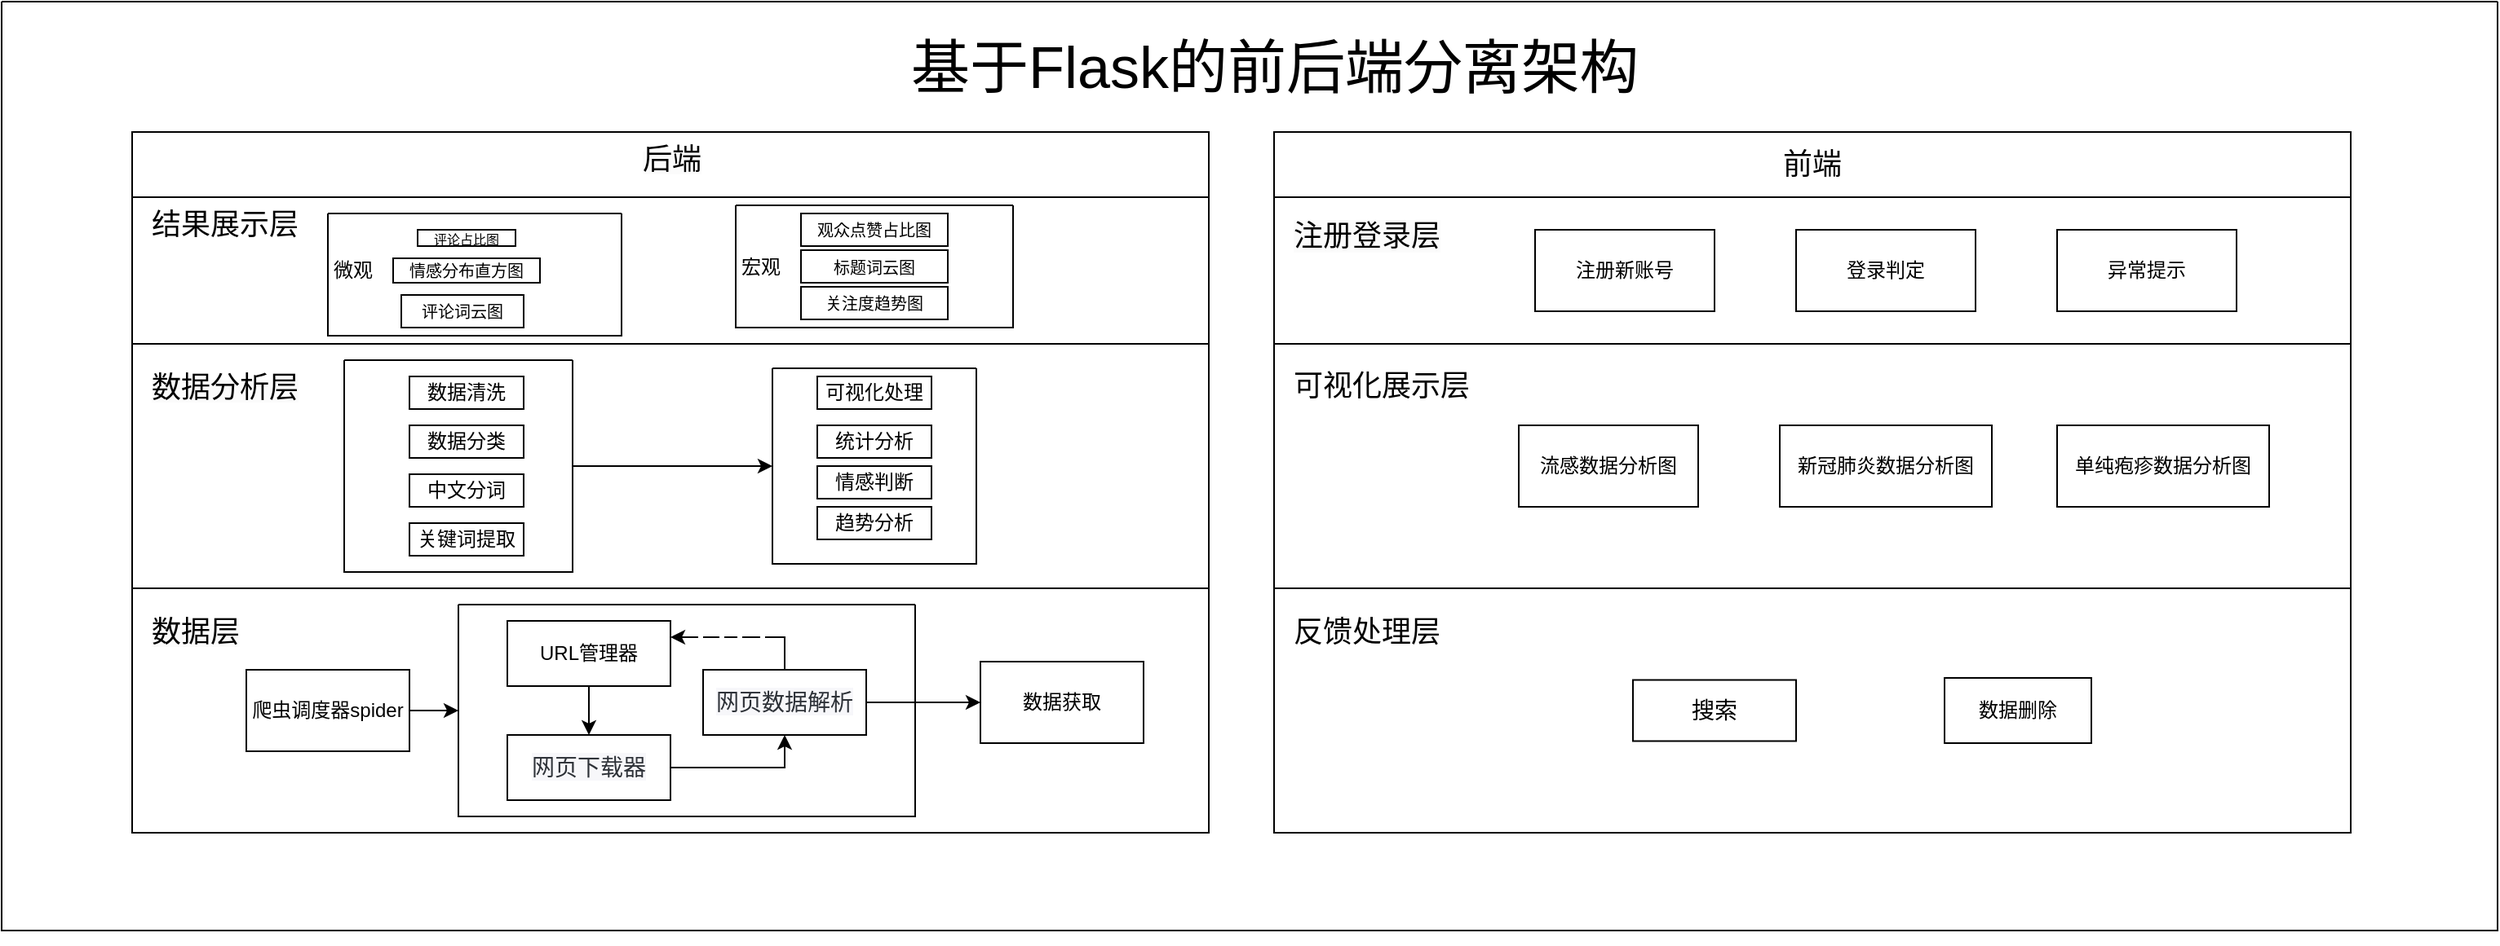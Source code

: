 <mxfile version="24.2.2" type="github" pages="2">
  <diagram id="prtHgNgQTEPvFCAcTncT" name="Page-1">
    <mxGraphModel dx="2427" dy="960" grid="1" gridSize="10" guides="1" tooltips="1" connect="1" arrows="1" fold="1" page="1" pageScale="1" pageWidth="827" pageHeight="1169" math="0" shadow="0">
      <root>
        <mxCell id="0" />
        <mxCell id="1" parent="0" />
        <mxCell id="906hW7KmR7PjZ_wDBqUE-54" value="" style="rounded=0;whiteSpace=wrap;html=1;" vertex="1" parent="1">
          <mxGeometry x="40" y="110" width="660" height="430" as="geometry" />
        </mxCell>
        <mxCell id="906hW7KmR7PjZ_wDBqUE-55" value="" style="rounded=0;whiteSpace=wrap;html=1;" vertex="1" parent="1">
          <mxGeometry x="40" y="110" width="660" height="130" as="geometry" />
        </mxCell>
        <mxCell id="906hW7KmR7PjZ_wDBqUE-61" value="" style="rounded=0;whiteSpace=wrap;html=1;" vertex="1" parent="1">
          <mxGeometry x="740" y="110" width="660" height="430" as="geometry" />
        </mxCell>
        <mxCell id="906hW7KmR7PjZ_wDBqUE-62" value="" style="rounded=0;whiteSpace=wrap;html=1;" vertex="1" parent="1">
          <mxGeometry x="740" y="110" width="660" height="130" as="geometry" />
        </mxCell>
        <mxCell id="906hW7KmR7PjZ_wDBqUE-63" value="" style="rounded=0;whiteSpace=wrap;html=1;" vertex="1" parent="1">
          <mxGeometry x="740" y="390" width="660" height="150" as="geometry" />
        </mxCell>
        <mxCell id="906hW7KmR7PjZ_wDBqUE-76" value="&lt;span style=&quot;color: rgb(0, 0, 0); font-family: Helvetica; font-style: normal; font-variant-ligatures: normal; font-variant-caps: normal; font-weight: 400; letter-spacing: normal; orphans: 2; text-align: center; text-indent: 0px; text-transform: none; widows: 2; word-spacing: 0px; -webkit-text-stroke-width: 0px; white-space: normal; background-color: rgb(251, 251, 251); text-decoration-thickness: initial; text-decoration-style: initial; text-decoration-color: initial; float: none; display: inline !important;&quot;&gt;&lt;font style=&quot;font-size: 18px;&quot;&gt;后端&lt;/font&gt;&lt;/span&gt;" style="text;whiteSpace=wrap;html=1;" vertex="1" parent="1">
          <mxGeometry x="351" y="110" width="126" height="40" as="geometry" />
        </mxCell>
        <mxCell id="906hW7KmR7PjZ_wDBqUE-95" value="&lt;span style=&quot;color: rgb(0, 0, 0); font-family: Helvetica; font-style: normal; font-variant-ligatures: normal; font-variant-caps: normal; font-weight: 400; letter-spacing: normal; orphans: 2; text-align: center; text-indent: 0px; text-transform: none; widows: 2; word-spacing: 0px; -webkit-text-stroke-width: 0px; white-space: normal; background-color: rgb(251, 251, 251); text-decoration-thickness: initial; text-decoration-style: initial; text-decoration-color: initial; float: none; display: inline !important;&quot;&gt;&lt;font style=&quot;font-size: 18px;&quot;&gt;数据分析层&lt;/font&gt;&lt;/span&gt;" style="text;whiteSpace=wrap;html=1;" vertex="1" parent="1">
          <mxGeometry x="50" y="250" width="100" height="40" as="geometry" />
        </mxCell>
        <mxCell id="906hW7KmR7PjZ_wDBqUE-66" value="" style="swimlane;startSize=0;" vertex="1" parent="1">
          <mxGeometry x="-40" y="30" width="1530" height="570" as="geometry" />
        </mxCell>
        <mxCell id="906hW7KmR7PjZ_wDBqUE-68" value="&lt;font style=&quot;font-size: 36px;&quot;&gt;基于Flask的前后端分离架构&lt;/font&gt;" style="text;html=1;align=center;verticalAlign=middle;resizable=0;points=[];autosize=1;strokeColor=none;fillColor=none;" vertex="1" parent="906hW7KmR7PjZ_wDBqUE-66">
          <mxGeometry x="545" y="10" width="470" height="60" as="geometry" />
        </mxCell>
        <mxCell id="906hW7KmR7PjZ_wDBqUE-71" value="数据层" style="rounded=0;whiteSpace=wrap;html=1;" vertex="1" parent="906hW7KmR7PjZ_wDBqUE-66">
          <mxGeometry x="80" y="360" width="80" height="30" as="geometry" />
        </mxCell>
        <mxCell id="906hW7KmR7PjZ_wDBqUE-56" value="" style="rounded=0;whiteSpace=wrap;html=1;" vertex="1" parent="906hW7KmR7PjZ_wDBqUE-66">
          <mxGeometry x="80" y="360" width="660" height="150" as="geometry" />
        </mxCell>
        <mxCell id="906hW7KmR7PjZ_wDBqUE-72" value="&lt;span style=&quot;color: rgb(0, 0, 0); font-family: Helvetica; font-style: normal; font-variant-ligatures: normal; font-variant-caps: normal; font-weight: 400; letter-spacing: normal; orphans: 2; text-align: center; text-indent: 0px; text-transform: none; widows: 2; word-spacing: 0px; -webkit-text-stroke-width: 0px; white-space: normal; background-color: rgb(251, 251, 251); text-decoration-thickness: initial; text-decoration-style: initial; text-decoration-color: initial; float: none; display: inline !important;&quot;&gt;&lt;font style=&quot;font-size: 18px;&quot;&gt;数据层&lt;/font&gt;&lt;/span&gt;" style="text;whiteSpace=wrap;html=1;" vertex="1" parent="906hW7KmR7PjZ_wDBqUE-66">
          <mxGeometry x="90" y="370" width="70" height="40" as="geometry" />
        </mxCell>
        <mxCell id="906hW7KmR7PjZ_wDBqUE-83" style="edgeStyle=orthogonalEdgeStyle;rounded=0;orthogonalLoop=1;jettySize=auto;html=1;entryX=0;entryY=0.5;entryDx=0;entryDy=0;" edge="1" parent="906hW7KmR7PjZ_wDBqUE-66" source="906hW7KmR7PjZ_wDBqUE-74" target="906hW7KmR7PjZ_wDBqUE-81">
          <mxGeometry relative="1" as="geometry" />
        </mxCell>
        <mxCell id="906hW7KmR7PjZ_wDBqUE-74" value="爬虫调度器spider" style="rounded=0;whiteSpace=wrap;html=1;" vertex="1" parent="906hW7KmR7PjZ_wDBqUE-66">
          <mxGeometry x="150" y="410" width="100" height="50" as="geometry" />
        </mxCell>
        <mxCell id="906hW7KmR7PjZ_wDBqUE-75" value="" style="rounded=0;whiteSpace=wrap;html=1;" vertex="1" parent="906hW7KmR7PjZ_wDBqUE-66">
          <mxGeometry x="80" y="120" width="660" height="90" as="geometry" />
        </mxCell>
        <mxCell id="906hW7KmR7PjZ_wDBqUE-86" style="edgeStyle=orthogonalEdgeStyle;rounded=0;orthogonalLoop=1;jettySize=auto;html=1;exitX=0.5;exitY=1;exitDx=0;exitDy=0;entryX=0.5;entryY=0;entryDx=0;entryDy=0;" edge="1" parent="906hW7KmR7PjZ_wDBqUE-66" source="906hW7KmR7PjZ_wDBqUE-77" target="906hW7KmR7PjZ_wDBqUE-78">
          <mxGeometry relative="1" as="geometry" />
        </mxCell>
        <mxCell id="906hW7KmR7PjZ_wDBqUE-87" style="edgeStyle=orthogonalEdgeStyle;rounded=0;orthogonalLoop=1;jettySize=auto;html=1;exitX=1;exitY=0.5;exitDx=0;exitDy=0;entryX=0.5;entryY=1;entryDx=0;entryDy=0;" edge="1" parent="906hW7KmR7PjZ_wDBqUE-66" source="906hW7KmR7PjZ_wDBqUE-78" target="906hW7KmR7PjZ_wDBqUE-79">
          <mxGeometry relative="1" as="geometry" />
        </mxCell>
        <mxCell id="906hW7KmR7PjZ_wDBqUE-78" value="&lt;span style=&quot;--tw-border-spacing-x: 0; --tw-border-spacing-y: 0; --tw-translate-x: 0; --tw-translate-y: 0; --tw-rotate: 0; --tw-skew-x: 0; --tw-skew-y: 0; --tw-scale-x: 1; --tw-scale-y: 1; --tw-pan-x: ; --tw-pan-y: ; --tw-pinch-zoom: ; --tw-scroll-snap-strictness: proximity; --tw-gradient-from-position: ; --tw-gradient-via-position: ; --tw-gradient-to-position: ; --tw-ordinal: ; --tw-slashed-zero: ; --tw-numeric-figure: ; --tw-numeric-spacing: ; --tw-numeric-fraction: ; --tw-ring-inset: ; --tw-ring-offset-width: 0px; --tw-ring-offset-color: #fff; --tw-ring-color: rgba(59,130,246,.5); --tw-ring-offset-shadow: 0 0 #0000; --tw-ring-shadow: 0 0 #0000; --tw-shadow: 0 0 #0000; --tw-shadow-colored: 0 0 #0000; --tw-blur: ; --tw-brightness: ; --tw-contrast: ; --tw-grayscale: ; --tw-hue-rotate: ; --tw-invert: ; --tw-saturate: ; --tw-sepia: ; --tw-drop-shadow: ; --tw-backdrop-blur: ; --tw-backdrop-brightness: ; --tw-backdrop-contrast: ; --tw-backdrop-grayscale: ; --tw-backdrop-hue-rotate: ; --tw-backdrop-invert: ; --tw-backdrop-opacity: ; --tw-backdrop-saturate: ; --tw-backdrop-sepia: ; -webkit-font-smoothing: antialiased; box-sizing: border-box; color: rgb(46, 50, 56); font-family: &amp;quot;SF Pro Display&amp;quot;, -apple-system, BlinkMacSystemFont, &amp;quot;Segoe UI&amp;quot;, &amp;quot;PingFang SC&amp;quot;, &amp;quot;Hiragino Sans GB&amp;quot;, &amp;quot;Microsoft YaHei&amp;quot;, &amp;quot;Helvetica Neue&amp;quot;, Helvetica, Arial, sans-serif; font-size: 14px; text-align: left; background-color: rgb(247, 247, 250);&quot;&gt;网页下载器&lt;/span&gt;" style="rounded=0;whiteSpace=wrap;html=1;" vertex="1" parent="906hW7KmR7PjZ_wDBqUE-66">
          <mxGeometry x="310" y="450" width="100" height="40" as="geometry" />
        </mxCell>
        <mxCell id="906hW7KmR7PjZ_wDBqUE-88" style="rounded=0;orthogonalLoop=1;jettySize=auto;html=1;exitX=0.5;exitY=0;exitDx=0;exitDy=0;entryX=1;entryY=0.25;entryDx=0;entryDy=0;edgeStyle=orthogonalEdgeStyle;" edge="1" parent="906hW7KmR7PjZ_wDBqUE-66" source="906hW7KmR7PjZ_wDBqUE-79" target="906hW7KmR7PjZ_wDBqUE-77">
          <mxGeometry relative="1" as="geometry" />
        </mxCell>
        <mxCell id="906hW7KmR7PjZ_wDBqUE-238" value="&amp;nbsp;" style="edgeLabel;html=1;align=center;verticalAlign=middle;resizable=0;points=[];" vertex="1" connectable="0" parent="906hW7KmR7PjZ_wDBqUE-88">
          <mxGeometry x="0.604" y="-2" relative="1" as="geometry">
            <mxPoint as="offset" />
          </mxGeometry>
        </mxCell>
        <mxCell id="906hW7KmR7PjZ_wDBqUE-239" value="&amp;nbsp;" style="edgeLabel;html=1;align=center;verticalAlign=middle;resizable=0;points=[];" vertex="1" connectable="0" parent="906hW7KmR7PjZ_wDBqUE-88">
          <mxGeometry x="0.074" y="3" relative="1" as="geometry">
            <mxPoint as="offset" />
          </mxGeometry>
        </mxCell>
        <mxCell id="906hW7KmR7PjZ_wDBqUE-240" value="&amp;nbsp;" style="edgeLabel;html=1;align=center;verticalAlign=middle;resizable=0;points=[];" vertex="1" connectable="0" parent="906hW7KmR7PjZ_wDBqUE-88">
          <mxGeometry x="-0.234" y="1" relative="1" as="geometry">
            <mxPoint as="offset" />
          </mxGeometry>
        </mxCell>
        <mxCell id="906hW7KmR7PjZ_wDBqUE-241" value="&amp;nbsp;" style="edgeLabel;html=1;align=center;verticalAlign=middle;resizable=0;points=[];" vertex="1" connectable="0" parent="906hW7KmR7PjZ_wDBqUE-88">
          <mxGeometry x="0.314" y="-2" relative="1" as="geometry">
            <mxPoint as="offset" />
          </mxGeometry>
        </mxCell>
        <mxCell id="906hW7KmR7PjZ_wDBqUE-79" value="&lt;span style=&quot;--tw-border-spacing-x: 0; --tw-border-spacing-y: 0; --tw-translate-x: 0; --tw-translate-y: 0; --tw-rotate: 0; --tw-skew-x: 0; --tw-skew-y: 0; --tw-scale-x: 1; --tw-scale-y: 1; --tw-pan-x: ; --tw-pan-y: ; --tw-pinch-zoom: ; --tw-scroll-snap-strictness: proximity; --tw-gradient-from-position: ; --tw-gradient-via-position: ; --tw-gradient-to-position: ; --tw-ordinal: ; --tw-slashed-zero: ; --tw-numeric-figure: ; --tw-numeric-spacing: ; --tw-numeric-fraction: ; --tw-ring-inset: ; --tw-ring-offset-width: 0px; --tw-ring-offset-color: #fff; --tw-ring-color: rgba(59,130,246,.5); --tw-ring-offset-shadow: 0 0 #0000; --tw-ring-shadow: 0 0 #0000; --tw-shadow: 0 0 #0000; --tw-shadow-colored: 0 0 #0000; --tw-blur: ; --tw-brightness: ; --tw-contrast: ; --tw-grayscale: ; --tw-hue-rotate: ; --tw-invert: ; --tw-saturate: ; --tw-sepia: ; --tw-drop-shadow: ; --tw-backdrop-blur: ; --tw-backdrop-brightness: ; --tw-backdrop-contrast: ; --tw-backdrop-grayscale: ; --tw-backdrop-hue-rotate: ; --tw-backdrop-invert: ; --tw-backdrop-opacity: ; --tw-backdrop-saturate: ; --tw-backdrop-sepia: ; -webkit-font-smoothing: antialiased; box-sizing: border-box; color: rgb(46, 50, 56); font-family: &amp;quot;SF Pro Display&amp;quot;, -apple-system, BlinkMacSystemFont, &amp;quot;Segoe UI&amp;quot;, &amp;quot;PingFang SC&amp;quot;, &amp;quot;Hiragino Sans GB&amp;quot;, &amp;quot;Microsoft YaHei&amp;quot;, &amp;quot;Helvetica Neue&amp;quot;, Helvetica, Arial, sans-serif; font-size: 14px; text-align: left; background-color: rgb(247, 247, 250);&quot;&gt;网页数据解析&lt;/span&gt;" style="rounded=0;whiteSpace=wrap;html=1;" vertex="1" parent="906hW7KmR7PjZ_wDBqUE-66">
          <mxGeometry x="430" y="410" width="100" height="40" as="geometry" />
        </mxCell>
        <mxCell id="906hW7KmR7PjZ_wDBqUE-84" style="edgeStyle=orthogonalEdgeStyle;rounded=0;orthogonalLoop=1;jettySize=auto;html=1;exitX=1;exitY=0.5;exitDx=0;exitDy=0;" edge="1" parent="906hW7KmR7PjZ_wDBqUE-66" source="906hW7KmR7PjZ_wDBqUE-79" target="906hW7KmR7PjZ_wDBqUE-82">
          <mxGeometry relative="1" as="geometry" />
        </mxCell>
        <mxCell id="906hW7KmR7PjZ_wDBqUE-81" value="" style="swimlane;startSize=0;" vertex="1" parent="906hW7KmR7PjZ_wDBqUE-66">
          <mxGeometry x="280" y="370" width="280" height="130" as="geometry" />
        </mxCell>
        <mxCell id="906hW7KmR7PjZ_wDBqUE-77" value="URL管理器" style="rounded=0;whiteSpace=wrap;html=1;" vertex="1" parent="906hW7KmR7PjZ_wDBqUE-81">
          <mxGeometry x="30" y="10" width="100" height="40" as="geometry" />
        </mxCell>
        <mxCell id="906hW7KmR7PjZ_wDBqUE-82" value="数据获取" style="rounded=0;whiteSpace=wrap;html=1;" vertex="1" parent="906hW7KmR7PjZ_wDBqUE-66">
          <mxGeometry x="600" y="405" width="100" height="50" as="geometry" />
        </mxCell>
        <mxCell id="906hW7KmR7PjZ_wDBqUE-107" value="数据分类" style="rounded=0;whiteSpace=wrap;html=1;" vertex="1" parent="906hW7KmR7PjZ_wDBqUE-66">
          <mxGeometry x="250" y="260" width="70" height="20" as="geometry" />
        </mxCell>
        <mxCell id="906hW7KmR7PjZ_wDBqUE-102" value="数据清洗" style="rounded=0;whiteSpace=wrap;html=1;" vertex="1" parent="906hW7KmR7PjZ_wDBqUE-66">
          <mxGeometry x="250" y="230" width="70" height="20" as="geometry" />
        </mxCell>
        <mxCell id="906hW7KmR7PjZ_wDBqUE-109" value="关键词提取" style="rounded=0;whiteSpace=wrap;html=1;" vertex="1" parent="906hW7KmR7PjZ_wDBqUE-66">
          <mxGeometry x="250" y="320" width="70" height="20" as="geometry" />
        </mxCell>
        <mxCell id="906hW7KmR7PjZ_wDBqUE-108" value="中文分词" style="rounded=0;whiteSpace=wrap;html=1;" vertex="1" parent="906hW7KmR7PjZ_wDBqUE-66">
          <mxGeometry x="250" y="290" width="70" height="20" as="geometry" />
        </mxCell>
        <mxCell id="906hW7KmR7PjZ_wDBqUE-122" value="&lt;div style=&quot;text-align: center;&quot;&gt;&lt;span style=&quot;font-size: 18px;&quot;&gt;结果展示层&lt;/span&gt;&lt;/div&gt;" style="text;whiteSpace=wrap;html=1;" vertex="1" parent="906hW7KmR7PjZ_wDBqUE-66">
          <mxGeometry x="90" y="120" width="100" height="40" as="geometry" />
        </mxCell>
        <mxCell id="906hW7KmR7PjZ_wDBqUE-127" value="&lt;span style=&quot;font-size: 10px;&quot;&gt;观众点赞占比图&lt;/span&gt;" style="rounded=0;whiteSpace=wrap;html=1;" vertex="1" parent="906hW7KmR7PjZ_wDBqUE-66">
          <mxGeometry x="490" y="130" width="90" height="20" as="geometry" />
        </mxCell>
        <mxCell id="906hW7KmR7PjZ_wDBqUE-128" value="&lt;span style=&quot;font-size: 10px;&quot;&gt;标题词云图&lt;/span&gt;" style="rounded=0;whiteSpace=wrap;html=1;" vertex="1" parent="906hW7KmR7PjZ_wDBqUE-66">
          <mxGeometry x="490" y="152.5" width="90" height="20" as="geometry" />
        </mxCell>
        <mxCell id="906hW7KmR7PjZ_wDBqUE-183" value="&lt;span style=&quot;font-size: 10px;&quot;&gt;关注度趋势图&lt;/span&gt;" style="rounded=0;whiteSpace=wrap;html=1;" vertex="1" parent="906hW7KmR7PjZ_wDBqUE-66">
          <mxGeometry x="490" y="175" width="90" height="20" as="geometry" />
        </mxCell>
        <mxCell id="906hW7KmR7PjZ_wDBqUE-184" value="" style="swimlane;startSize=0;" vertex="1" parent="906hW7KmR7PjZ_wDBqUE-66">
          <mxGeometry x="200" y="130" width="180" height="75" as="geometry">
            <mxRectangle x="200" y="130" width="50" height="40" as="alternateBounds" />
          </mxGeometry>
        </mxCell>
        <mxCell id="906hW7KmR7PjZ_wDBqUE-125" value="&lt;font style=&quot;font-size: 10px;&quot;&gt;情感分布直方图&lt;/font&gt;" style="rounded=0;whiteSpace=wrap;html=1;" vertex="1" parent="906hW7KmR7PjZ_wDBqUE-184">
          <mxGeometry x="40" y="27.5" width="90" height="15" as="geometry" />
        </mxCell>
        <mxCell id="906hW7KmR7PjZ_wDBqUE-210" value="微观" style="text;html=1;align=center;verticalAlign=middle;resizable=0;points=[];autosize=1;strokeColor=none;fillColor=none;" vertex="1" parent="906hW7KmR7PjZ_wDBqUE-184">
          <mxGeometry x="-10" y="20" width="50" height="30" as="geometry" />
        </mxCell>
        <mxCell id="906hW7KmR7PjZ_wDBqUE-126" value="&lt;span style=&quot;font-size: 10px;&quot;&gt;评论词云图&lt;/span&gt;" style="rounded=0;whiteSpace=wrap;html=1;" vertex="1" parent="906hW7KmR7PjZ_wDBqUE-184">
          <mxGeometry x="45" y="50" width="75" height="20" as="geometry" />
        </mxCell>
        <mxCell id="906hW7KmR7PjZ_wDBqUE-123" value="&lt;font style=&quot;font-size: 8px;&quot;&gt;评论占比图&lt;/font&gt;" style="rounded=0;whiteSpace=wrap;html=1;" vertex="1" parent="906hW7KmR7PjZ_wDBqUE-184">
          <mxGeometry x="55" y="10" width="60" height="10" as="geometry" />
        </mxCell>
        <mxCell id="906hW7KmR7PjZ_wDBqUE-202" value="" style="swimlane;startSize=0;" vertex="1" parent="906hW7KmR7PjZ_wDBqUE-66">
          <mxGeometry x="450" y="125" width="170" height="75" as="geometry">
            <mxRectangle x="200" y="130" width="50" height="40" as="alternateBounds" />
          </mxGeometry>
        </mxCell>
        <mxCell id="906hW7KmR7PjZ_wDBqUE-211" value="宏观" style="text;html=1;align=center;verticalAlign=middle;resizable=0;points=[];autosize=1;strokeColor=none;fillColor=none;" vertex="1" parent="906hW7KmR7PjZ_wDBqUE-202">
          <mxGeometry x="-10" y="22.5" width="50" height="30" as="geometry" />
        </mxCell>
        <mxCell id="906hW7KmR7PjZ_wDBqUE-219" value="登录判定" style="rounded=0;whiteSpace=wrap;html=1;" vertex="1" parent="906hW7KmR7PjZ_wDBqUE-66">
          <mxGeometry x="1100" y="140" width="110" height="50" as="geometry" />
        </mxCell>
        <mxCell id="906hW7KmR7PjZ_wDBqUE-229" value="数据删除" style="rounded=0;whiteSpace=wrap;html=1;" vertex="1" parent="906hW7KmR7PjZ_wDBqUE-66">
          <mxGeometry x="1191" y="415" width="90" height="40" as="geometry" />
        </mxCell>
        <mxCell id="906hW7KmR7PjZ_wDBqUE-225" value="新冠肺炎数据分析图" style="rounded=0;whiteSpace=wrap;html=1;" vertex="1" parent="906hW7KmR7PjZ_wDBqUE-66">
          <mxGeometry x="1090" y="260" width="130" height="50" as="geometry" />
        </mxCell>
        <mxCell id="906hW7KmR7PjZ_wDBqUE-223" value="&lt;br style=&quot;text-align: center;&quot;&gt;&lt;span style=&quot;text-align: center; font-size: 18px;&quot;&gt;可视化展示层&lt;/span&gt;" style="text;whiteSpace=wrap;html=1;" vertex="1" parent="906hW7KmR7PjZ_wDBqUE-66">
          <mxGeometry x="790" y="205" width="120" height="60" as="geometry" />
        </mxCell>
        <mxCell id="906hW7KmR7PjZ_wDBqUE-213" value="&lt;br style=&quot;forced-color-adjust: none; color: rgb(0, 0, 0); font-family: Helvetica; font-size: 12px; font-style: normal; font-variant-ligatures: normal; font-variant-caps: normal; font-weight: 400; letter-spacing: normal; orphans: 2; text-align: center; text-indent: 0px; text-transform: none; widows: 2; word-spacing: 0px; -webkit-text-stroke-width: 0px; white-space: normal; background-color: rgb(251, 251, 251); text-decoration-thickness: initial; text-decoration-style: initial; text-decoration-color: initial;&quot;&gt;&lt;span style=&quot;forced-color-adjust: none; color: rgb(0, 0, 0); font-family: Helvetica; font-style: normal; font-variant-ligatures: normal; font-variant-caps: normal; font-weight: 400; letter-spacing: normal; orphans: 2; text-align: center; text-indent: 0px; text-transform: none; widows: 2; word-spacing: 0px; -webkit-text-stroke-width: 0px; white-space: normal; text-decoration-thickness: initial; text-decoration-style: initial; text-decoration-color: initial; font-size: 18px; background-color: rgb(251, 251, 251); float: none; display: inline !important;&quot;&gt;注册登录层&lt;/span&gt;" style="text;whiteSpace=wrap;html=1;" vertex="1" parent="906hW7KmR7PjZ_wDBqUE-66">
          <mxGeometry x="790" y="112.5" width="120" height="60" as="geometry" />
        </mxCell>
        <mxCell id="906hW7KmR7PjZ_wDBqUE-121" style="edgeStyle=orthogonalEdgeStyle;rounded=0;orthogonalLoop=1;jettySize=auto;html=1;entryX=0;entryY=0.5;entryDx=0;entryDy=0;" edge="1" parent="1" source="906hW7KmR7PjZ_wDBqUE-111" target="906hW7KmR7PjZ_wDBqUE-120">
          <mxGeometry relative="1" as="geometry">
            <Array as="points">
              <mxPoint x="425" y="315" />
            </Array>
          </mxGeometry>
        </mxCell>
        <mxCell id="906hW7KmR7PjZ_wDBqUE-111" value="" style="swimlane;startSize=0;" vertex="1" parent="1">
          <mxGeometry x="170" y="250" width="140" height="130" as="geometry" />
        </mxCell>
        <mxCell id="906hW7KmR7PjZ_wDBqUE-112" value="可视化处理" style="rounded=0;whiteSpace=wrap;html=1;" vertex="1" parent="1">
          <mxGeometry x="460" y="260" width="70" height="20" as="geometry" />
        </mxCell>
        <mxCell id="906hW7KmR7PjZ_wDBqUE-113" value="统计分析" style="rounded=0;whiteSpace=wrap;html=1;" vertex="1" parent="1">
          <mxGeometry x="460" y="290" width="70" height="20" as="geometry" />
        </mxCell>
        <mxCell id="906hW7KmR7PjZ_wDBqUE-115" value="趋势分析" style="rounded=0;whiteSpace=wrap;html=1;" vertex="1" parent="1">
          <mxGeometry x="460" y="340" width="70" height="20" as="geometry" />
        </mxCell>
        <mxCell id="906hW7KmR7PjZ_wDBqUE-120" value="" style="swimlane;startSize=0;" vertex="1" parent="1">
          <mxGeometry x="432.5" y="255" width="125" height="120" as="geometry" />
        </mxCell>
        <mxCell id="906hW7KmR7PjZ_wDBqUE-114" value="情感判断" style="rounded=0;whiteSpace=wrap;html=1;" vertex="1" parent="906hW7KmR7PjZ_wDBqUE-120">
          <mxGeometry x="27.5" y="60" width="70" height="20" as="geometry" />
        </mxCell>
        <mxCell id="906hW7KmR7PjZ_wDBqUE-212" value="&lt;font style=&quot;font-size: 18px;&quot;&gt;前端&lt;/font&gt;" style="rounded=0;whiteSpace=wrap;html=1;" vertex="1" parent="1">
          <mxGeometry x="740" y="110" width="660" height="40" as="geometry" />
        </mxCell>
        <mxCell id="906hW7KmR7PjZ_wDBqUE-218" value="注册新账号" style="rounded=0;whiteSpace=wrap;html=1;" vertex="1" parent="1">
          <mxGeometry x="900" y="170" width="110" height="50" as="geometry" />
        </mxCell>
        <mxCell id="906hW7KmR7PjZ_wDBqUE-221" value="异常提示" style="rounded=0;whiteSpace=wrap;html=1;" vertex="1" parent="1">
          <mxGeometry x="1220" y="170" width="110" height="50" as="geometry" />
        </mxCell>
        <mxCell id="906hW7KmR7PjZ_wDBqUE-222" value="&lt;font style=&quot;font-size: 18px;&quot;&gt;反馈处理层&lt;/font&gt;" style="text;whiteSpace=wrap;html=1;" vertex="1" parent="1">
          <mxGeometry x="750" y="400" width="120" height="60" as="geometry" />
        </mxCell>
        <mxCell id="906hW7KmR7PjZ_wDBqUE-224" value="流感数据分析图" style="rounded=0;whiteSpace=wrap;html=1;" vertex="1" parent="1">
          <mxGeometry x="890" y="290" width="110" height="50" as="geometry" />
        </mxCell>
        <mxCell id="906hW7KmR7PjZ_wDBqUE-226" value="单纯疱疹数据分析图" style="rounded=0;whiteSpace=wrap;html=1;" vertex="1" parent="1">
          <mxGeometry x="1220" y="290" width="130" height="50" as="geometry" />
        </mxCell>
        <mxCell id="906hW7KmR7PjZ_wDBqUE-228" value="&lt;font style=&quot;font-size: 14px;&quot;&gt;搜索&lt;/font&gt;" style="rounded=0;whiteSpace=wrap;html=1;" vertex="1" parent="1">
          <mxGeometry x="960" y="446.25" width="100" height="37.5" as="geometry" />
        </mxCell>
        <mxCell id="906hW7KmR7PjZ_wDBqUE-234" style="edgeStyle=orthogonalEdgeStyle;rounded=0;orthogonalLoop=1;jettySize=auto;html=1;exitX=0.5;exitY=1;exitDx=0;exitDy=0;" edge="1" parent="1" source="906hW7KmR7PjZ_wDBqUE-66" target="906hW7KmR7PjZ_wDBqUE-66">
          <mxGeometry relative="1" as="geometry" />
        </mxCell>
      </root>
    </mxGraphModel>
  </diagram>
  <diagram id="DryVZfimA1vqoWjmOn-x" name="第 2 页">
    <mxGraphModel dx="1040" dy="624" grid="1" gridSize="10" guides="1" tooltips="1" connect="1" arrows="1" fold="1" page="1" pageScale="1" pageWidth="827" pageHeight="1169" math="0" shadow="0">
      <root>
        <mxCell id="0" />
        <mxCell id="1" parent="0" />
      </root>
    </mxGraphModel>
  </diagram>
</mxfile>
